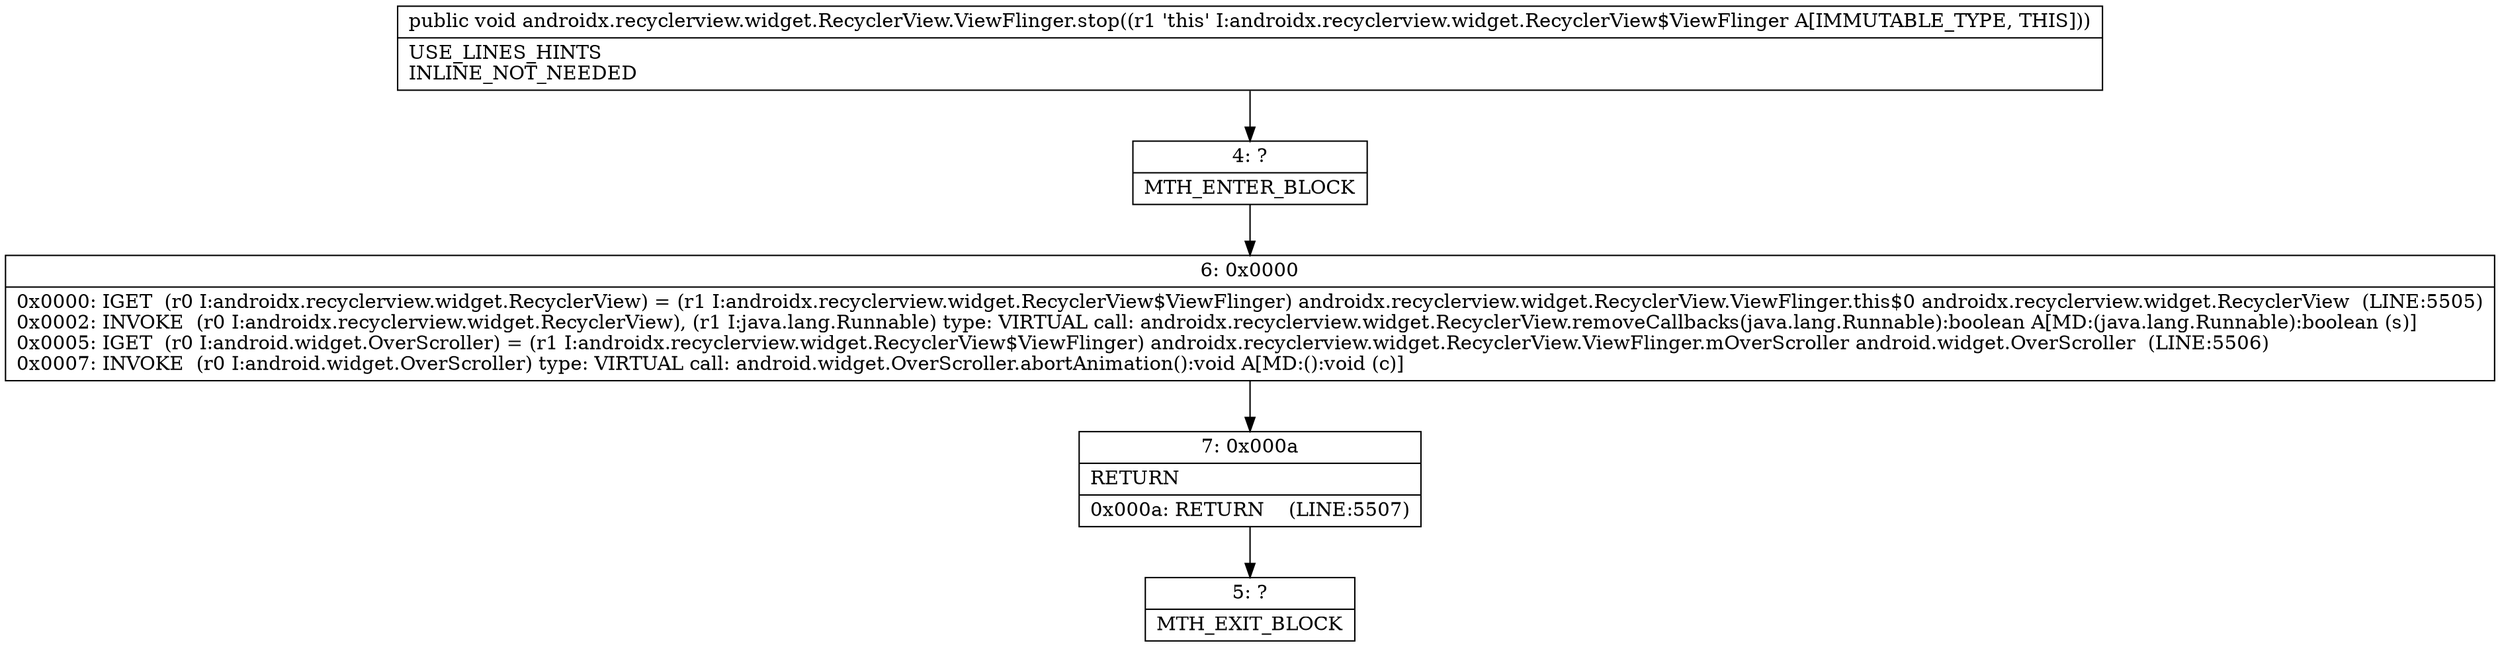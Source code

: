 digraph "CFG forandroidx.recyclerview.widget.RecyclerView.ViewFlinger.stop()V" {
Node_4 [shape=record,label="{4\:\ ?|MTH_ENTER_BLOCK\l}"];
Node_6 [shape=record,label="{6\:\ 0x0000|0x0000: IGET  (r0 I:androidx.recyclerview.widget.RecyclerView) = (r1 I:androidx.recyclerview.widget.RecyclerView$ViewFlinger) androidx.recyclerview.widget.RecyclerView.ViewFlinger.this$0 androidx.recyclerview.widget.RecyclerView  (LINE:5505)\l0x0002: INVOKE  (r0 I:androidx.recyclerview.widget.RecyclerView), (r1 I:java.lang.Runnable) type: VIRTUAL call: androidx.recyclerview.widget.RecyclerView.removeCallbacks(java.lang.Runnable):boolean A[MD:(java.lang.Runnable):boolean (s)]\l0x0005: IGET  (r0 I:android.widget.OverScroller) = (r1 I:androidx.recyclerview.widget.RecyclerView$ViewFlinger) androidx.recyclerview.widget.RecyclerView.ViewFlinger.mOverScroller android.widget.OverScroller  (LINE:5506)\l0x0007: INVOKE  (r0 I:android.widget.OverScroller) type: VIRTUAL call: android.widget.OverScroller.abortAnimation():void A[MD:():void (c)]\l}"];
Node_7 [shape=record,label="{7\:\ 0x000a|RETURN\l|0x000a: RETURN    (LINE:5507)\l}"];
Node_5 [shape=record,label="{5\:\ ?|MTH_EXIT_BLOCK\l}"];
MethodNode[shape=record,label="{public void androidx.recyclerview.widget.RecyclerView.ViewFlinger.stop((r1 'this' I:androidx.recyclerview.widget.RecyclerView$ViewFlinger A[IMMUTABLE_TYPE, THIS]))  | USE_LINES_HINTS\lINLINE_NOT_NEEDED\l}"];
MethodNode -> Node_4;Node_4 -> Node_6;
Node_6 -> Node_7;
Node_7 -> Node_5;
}

